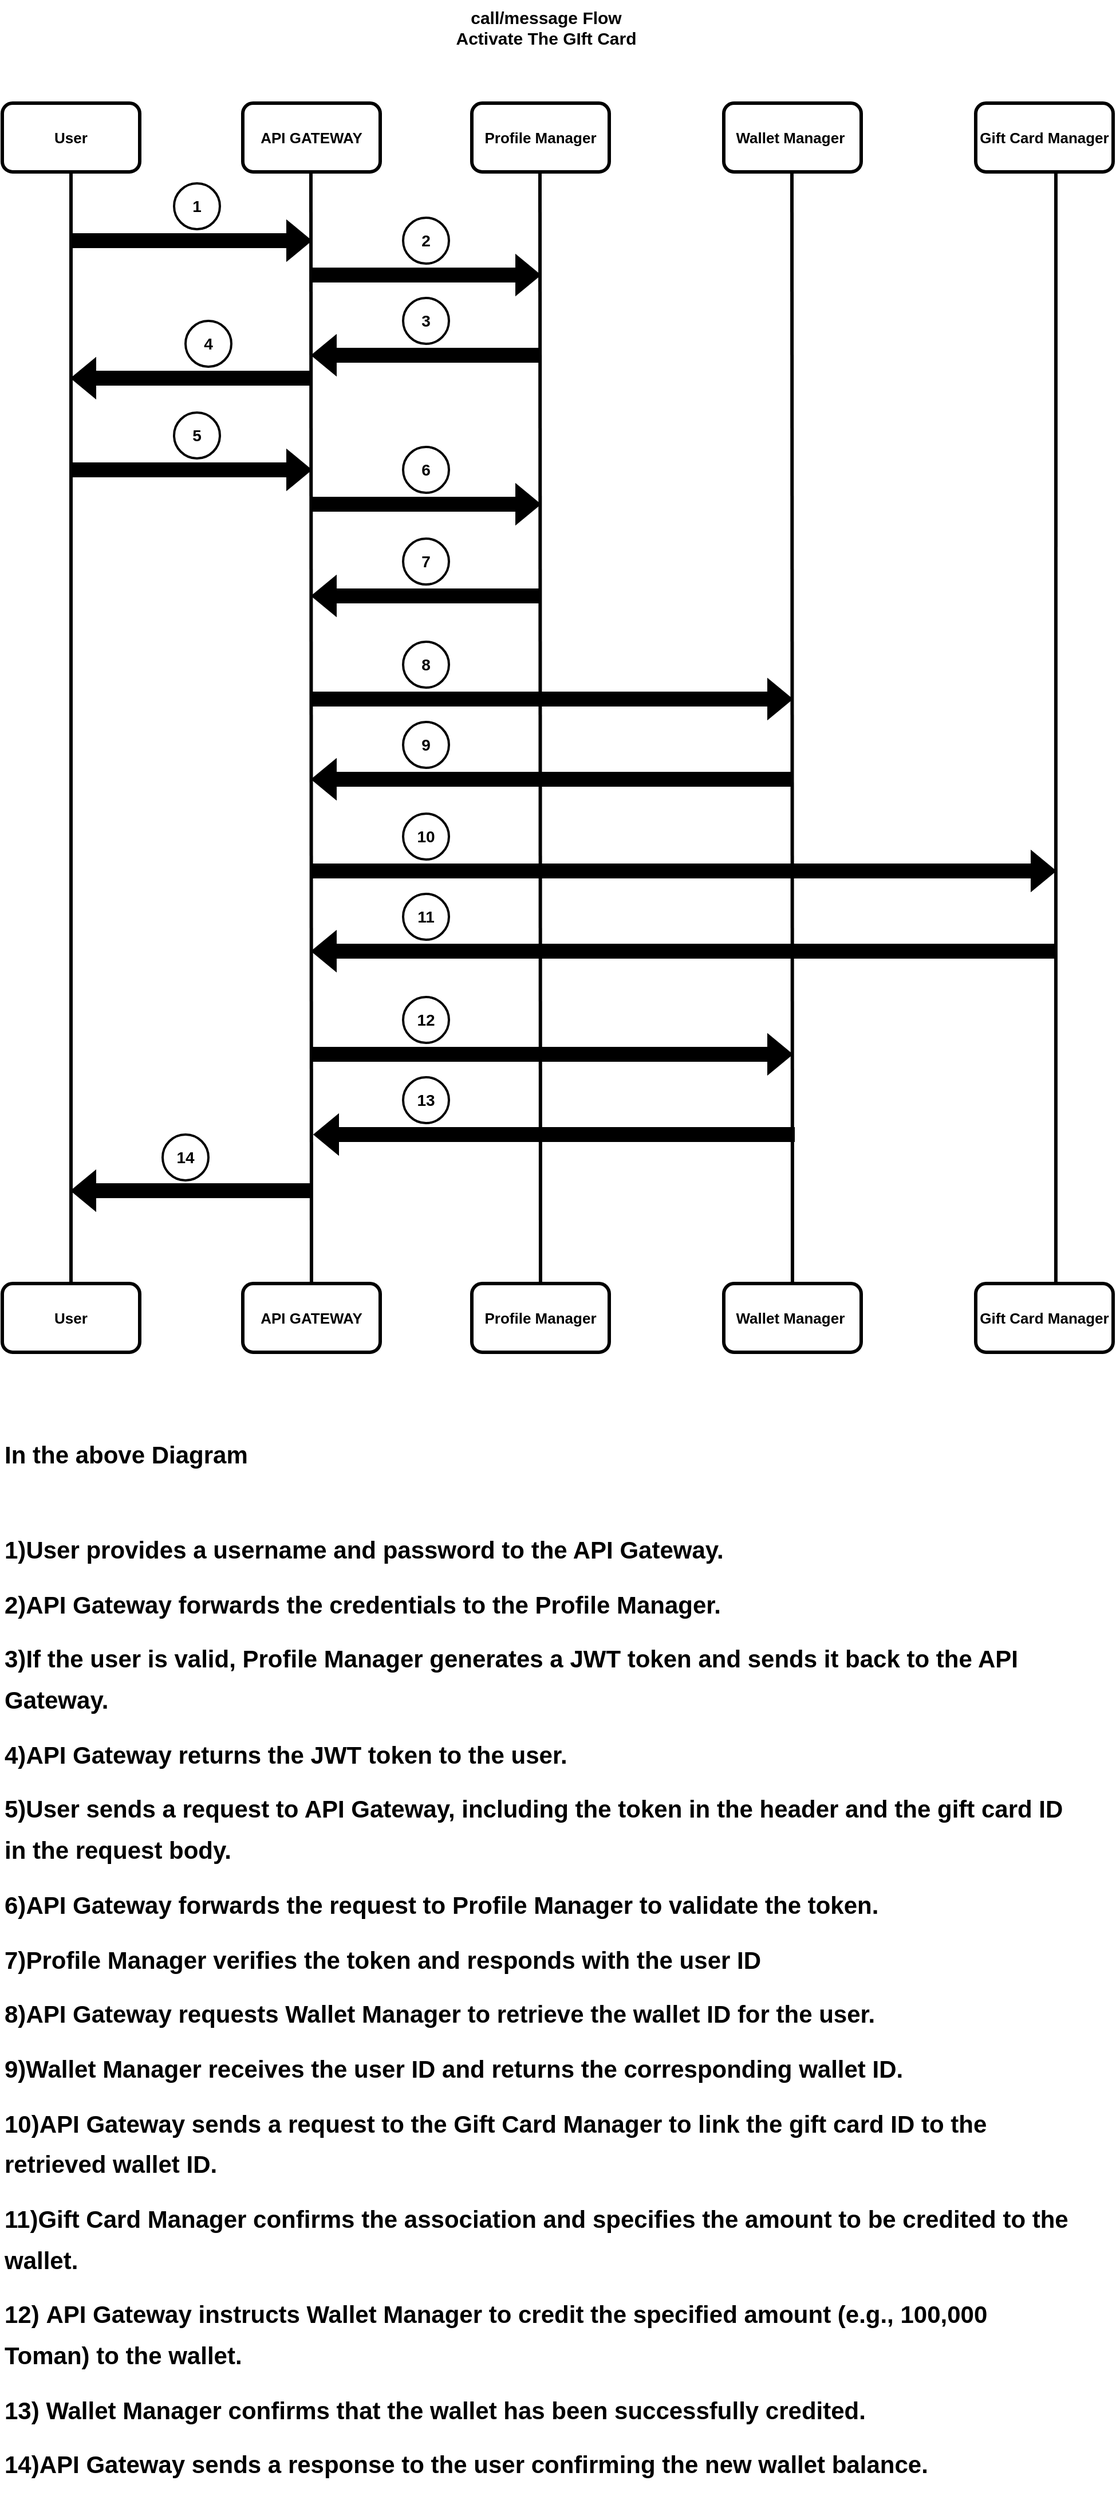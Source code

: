 <mxfile>
    <diagram id="5o81-kmXDzTtyveauIpv" name="Page-1">
        <mxGraphModel dx="2258" dy="1325" grid="1" gridSize="10" guides="1" tooltips="1" connect="1" arrows="1" fold="1" page="1" pageScale="1" pageWidth="850" pageHeight="1100" math="0" shadow="0">
            <root>
                <mxCell id="0"/>
                <mxCell id="1" parent="0"/>
                <mxCell id="2" value="&lt;b&gt;&lt;font style=&quot;font-size: 15px;&quot;&gt;call/message Flow&lt;/font&gt;&lt;/b&gt;&lt;div&gt;&lt;b&gt;&lt;font style=&quot;font-size: 15px;&quot;&gt;Activate The GIft Card&lt;/font&gt;&lt;/b&gt;&lt;/div&gt;" style="text;html=1;whiteSpace=wrap;overflow=hidden;rounded=0;align=center;" vertex="1" parent="1">
                    <mxGeometry x="820" y="60" width="190" height="50" as="geometry"/>
                </mxCell>
                <mxCell id="3" value="" style="endArrow=none;html=1;rounded=0;strokeColor=default;strokeWidth=3;" edge="1" parent="1" source="37">
                    <mxGeometry width="50" height="50" relative="1" as="geometry">
                        <mxPoint x="450" y="260" as="sourcePoint"/>
                        <mxPoint x="500" y="210" as="targetPoint"/>
                    </mxGeometry>
                </mxCell>
                <mxCell id="4" value="" style="endArrow=none;html=1;rounded=0;strokeColor=default;strokeWidth=3;" edge="1" parent="1" source="38">
                    <mxGeometry width="50" height="50" relative="1" as="geometry">
                        <mxPoint x="709.5" y="900" as="sourcePoint"/>
                        <mxPoint x="709.5" y="210" as="targetPoint"/>
                    </mxGeometry>
                </mxCell>
                <mxCell id="5" value="" style="endArrow=none;html=1;rounded=0;strokeColor=default;strokeWidth=3;exitX=0.583;exitY=0.167;exitDx=0;exitDy=0;exitPerimeter=0;" edge="1" parent="1" source="41">
                    <mxGeometry width="50" height="50" relative="1" as="geometry">
                        <mxPoint x="1360" y="900" as="sourcePoint"/>
                        <mxPoint x="1360" y="210" as="targetPoint"/>
                    </mxGeometry>
                </mxCell>
                <mxCell id="6" value="" style="endArrow=none;html=1;rounded=0;strokeColor=default;strokeWidth=3;" edge="1" parent="1" source="40">
                    <mxGeometry width="50" height="50" relative="1" as="geometry">
                        <mxPoint x="1129.5" y="900" as="sourcePoint"/>
                        <mxPoint x="1129.5" y="210" as="targetPoint"/>
                    </mxGeometry>
                </mxCell>
                <mxCell id="7" value="" style="endArrow=none;html=1;rounded=0;strokeColor=default;strokeWidth=3;" edge="1" parent="1" source="39">
                    <mxGeometry width="50" height="50" relative="1" as="geometry">
                        <mxPoint x="909.5" y="900" as="sourcePoint"/>
                        <mxPoint x="909.5" y="210" as="targetPoint"/>
                    </mxGeometry>
                </mxCell>
                <mxCell id="8" value="User" style="rounded=1;whiteSpace=wrap;html=1;fontSize=13;fontStyle=1;strokeWidth=3;" vertex="1" parent="1">
                    <mxGeometry x="440" y="150" width="120" height="60" as="geometry"/>
                </mxCell>
                <mxCell id="9" value="API GATEWAY" style="rounded=1;whiteSpace=wrap;html=1;fontSize=13;fontStyle=1;strokeWidth=3;" vertex="1" parent="1">
                    <mxGeometry x="650" y="150" width="120" height="60" as="geometry"/>
                </mxCell>
                <mxCell id="10" value="Wallet Manager&amp;nbsp;" style="rounded=1;whiteSpace=wrap;html=1;fontSize=13;fontStyle=1;strokeWidth=3;" vertex="1" parent="1">
                    <mxGeometry x="1070" y="150" width="120" height="60" as="geometry"/>
                </mxCell>
                <mxCell id="11" value="Gift Card Manager" style="rounded=1;whiteSpace=wrap;html=1;fontSize=13;fontStyle=1;strokeWidth=3;" vertex="1" parent="1">
                    <mxGeometry x="1290" y="150" width="120" height="60" as="geometry"/>
                </mxCell>
                <mxCell id="12" value="Profile Manager" style="rounded=1;whiteSpace=wrap;html=1;fontSize=13;fontStyle=1;strokeWidth=3;" vertex="1" parent="1">
                    <mxGeometry x="850" y="150" width="120" height="60" as="geometry"/>
                </mxCell>
                <mxCell id="13" value="" style="shape=flexArrow;endArrow=classic;html=1;rounded=0;strokeWidth=2;fillColor=#000000;" edge="1" parent="1">
                    <mxGeometry width="50" height="50" relative="1" as="geometry">
                        <mxPoint x="500" y="270" as="sourcePoint"/>
                        <mxPoint x="710" y="270" as="targetPoint"/>
                    </mxGeometry>
                </mxCell>
                <mxCell id="14" value="" style="shape=flexArrow;endArrow=classic;html=1;rounded=0;strokeWidth=2;fillColor=#000000;" edge="1" parent="1">
                    <mxGeometry width="50" height="50" relative="1" as="geometry">
                        <mxPoint x="710" y="300" as="sourcePoint"/>
                        <mxPoint x="910" y="300" as="targetPoint"/>
                    </mxGeometry>
                </mxCell>
                <mxCell id="15" value="" style="shape=flexArrow;endArrow=classic;html=1;rounded=0;strokeWidth=2;fillColor=#000000;" edge="1" parent="1">
                    <mxGeometry width="50" height="50" relative="1" as="geometry">
                        <mxPoint x="910" y="370" as="sourcePoint"/>
                        <mxPoint x="710" y="370" as="targetPoint"/>
                    </mxGeometry>
                </mxCell>
                <mxCell id="16" value="" style="shape=flexArrow;endArrow=classic;html=1;rounded=0;strokeWidth=2;fillColor=#000000;" edge="1" parent="1">
                    <mxGeometry width="50" height="50" relative="1" as="geometry">
                        <mxPoint x="710" y="390" as="sourcePoint"/>
                        <mxPoint x="500" y="390" as="targetPoint"/>
                    </mxGeometry>
                </mxCell>
                <mxCell id="17" value="&lt;b&gt;&lt;font style=&quot;font-size: 14px;&quot;&gt;1&lt;/font&gt;&lt;/b&gt;" style="ellipse;whiteSpace=wrap;html=1;aspect=fixed;fillColor=none;strokeWidth=2;" vertex="1" parent="1">
                    <mxGeometry x="590" y="220" width="40" height="40" as="geometry"/>
                </mxCell>
                <mxCell id="18" value="&lt;b&gt;&lt;font style=&quot;font-size: 14px;&quot;&gt;4&lt;/font&gt;&lt;/b&gt;" style="ellipse;whiteSpace=wrap;html=1;aspect=fixed;fillColor=none;strokeWidth=2;" vertex="1" parent="1">
                    <mxGeometry x="600" y="340" width="40" height="40" as="geometry"/>
                </mxCell>
                <mxCell id="19" value="&lt;b&gt;&lt;font style=&quot;font-size: 14px;&quot;&gt;3&lt;/font&gt;&lt;/b&gt;" style="ellipse;whiteSpace=wrap;html=1;aspect=fixed;fillColor=none;strokeWidth=2;" vertex="1" parent="1">
                    <mxGeometry x="790" y="320" width="40" height="40" as="geometry"/>
                </mxCell>
                <mxCell id="20" value="&lt;b&gt;&lt;font style=&quot;font-size: 14px;&quot;&gt;2&lt;/font&gt;&lt;/b&gt;" style="ellipse;whiteSpace=wrap;html=1;aspect=fixed;fillColor=none;strokeWidth=2;" vertex="1" parent="1">
                    <mxGeometry x="790" y="250" width="40" height="40" as="geometry"/>
                </mxCell>
                <mxCell id="21" value="" style="shape=flexArrow;endArrow=classic;html=1;rounded=0;strokeWidth=2;fillColor=#000000;" edge="1" parent="1">
                    <mxGeometry width="50" height="50" relative="1" as="geometry">
                        <mxPoint x="500" y="470" as="sourcePoint"/>
                        <mxPoint x="710" y="470" as="targetPoint"/>
                    </mxGeometry>
                </mxCell>
                <mxCell id="22" value="" style="shape=flexArrow;endArrow=classic;html=1;rounded=0;strokeWidth=2;fillColor=#000000;" edge="1" parent="1">
                    <mxGeometry width="50" height="50" relative="1" as="geometry">
                        <mxPoint x="710" y="500" as="sourcePoint"/>
                        <mxPoint x="910" y="500" as="targetPoint"/>
                    </mxGeometry>
                </mxCell>
                <mxCell id="23" value="" style="shape=flexArrow;endArrow=classic;html=1;rounded=0;strokeWidth=2;fillColor=#000000;" edge="1" parent="1">
                    <mxGeometry width="50" height="50" relative="1" as="geometry">
                        <mxPoint x="910" y="580" as="sourcePoint"/>
                        <mxPoint x="710" y="580" as="targetPoint"/>
                    </mxGeometry>
                </mxCell>
                <mxCell id="24" value="&lt;b&gt;&lt;font style=&quot;font-size: 14px;&quot;&gt;5&lt;/font&gt;&lt;/b&gt;" style="ellipse;whiteSpace=wrap;html=1;aspect=fixed;fillColor=none;strokeWidth=2;" vertex="1" parent="1">
                    <mxGeometry x="590" y="420" width="40" height="40" as="geometry"/>
                </mxCell>
                <mxCell id="25" value="&lt;b&gt;&lt;font style=&quot;font-size: 14px;&quot;&gt;6&lt;/font&gt;&lt;/b&gt;" style="ellipse;whiteSpace=wrap;html=1;aspect=fixed;fillColor=none;strokeWidth=2;" vertex="1" parent="1">
                    <mxGeometry x="790" y="450" width="40" height="40" as="geometry"/>
                </mxCell>
                <mxCell id="26" value="&lt;b&gt;&lt;font style=&quot;font-size: 14px;&quot;&gt;7&lt;/font&gt;&lt;/b&gt;" style="ellipse;whiteSpace=wrap;html=1;aspect=fixed;fillColor=none;strokeWidth=2;" vertex="1" parent="1">
                    <mxGeometry x="790" y="530" width="40" height="40" as="geometry"/>
                </mxCell>
                <mxCell id="27" value="" style="shape=flexArrow;endArrow=classic;html=1;rounded=0;strokeWidth=2;fillColor=#000000;" edge="1" parent="1">
                    <mxGeometry width="50" height="50" relative="1" as="geometry">
                        <mxPoint x="710" y="670" as="sourcePoint"/>
                        <mxPoint x="1130" y="670" as="targetPoint"/>
                    </mxGeometry>
                </mxCell>
                <mxCell id="28" value="" style="shape=flexArrow;endArrow=classic;html=1;rounded=0;strokeWidth=2;fillColor=#000000;" edge="1" parent="1">
                    <mxGeometry width="50" height="50" relative="1" as="geometry">
                        <mxPoint x="1130" y="740" as="sourcePoint"/>
                        <mxPoint x="710" y="740" as="targetPoint"/>
                    </mxGeometry>
                </mxCell>
                <mxCell id="29" value="&lt;b&gt;&lt;font style=&quot;font-size: 14px;&quot;&gt;8&lt;/font&gt;&lt;/b&gt;" style="ellipse;whiteSpace=wrap;html=1;aspect=fixed;fillColor=none;strokeWidth=2;" vertex="1" parent="1">
                    <mxGeometry x="790" y="620" width="40" height="40" as="geometry"/>
                </mxCell>
                <mxCell id="30" value="&lt;b&gt;&lt;font style=&quot;font-size: 14px;&quot;&gt;9&lt;/font&gt;&lt;/b&gt;" style="ellipse;whiteSpace=wrap;html=1;aspect=fixed;fillColor=none;strokeWidth=2;" vertex="1" parent="1">
                    <mxGeometry x="790" y="690" width="40" height="40" as="geometry"/>
                </mxCell>
                <mxCell id="31" value="" style="shape=flexArrow;endArrow=classic;html=1;rounded=0;strokeWidth=2;fillColor=#000000;" edge="1" parent="1">
                    <mxGeometry width="50" height="50" relative="1" as="geometry">
                        <mxPoint x="710" y="820" as="sourcePoint"/>
                        <mxPoint x="1360" y="820" as="targetPoint"/>
                    </mxGeometry>
                </mxCell>
                <mxCell id="32" value="&lt;b&gt;&lt;font style=&quot;font-size: 14px;&quot;&gt;10&lt;/font&gt;&lt;/b&gt;" style="ellipse;whiteSpace=wrap;html=1;aspect=fixed;fillColor=none;strokeWidth=2;" vertex="1" parent="1">
                    <mxGeometry x="790" y="770" width="40" height="40" as="geometry"/>
                </mxCell>
                <mxCell id="33" value="" style="shape=flexArrow;endArrow=classic;html=1;rounded=0;strokeWidth=2;fillColor=#000000;" edge="1" parent="1">
                    <mxGeometry width="50" height="50" relative="1" as="geometry">
                        <mxPoint x="1360" y="890" as="sourcePoint"/>
                        <mxPoint x="710" y="890" as="targetPoint"/>
                    </mxGeometry>
                </mxCell>
                <mxCell id="34" value="&lt;b&gt;&lt;font style=&quot;font-size: 14px;&quot;&gt;11&lt;/font&gt;&lt;/b&gt;" style="ellipse;whiteSpace=wrap;html=1;aspect=fixed;fillColor=none;strokeWidth=2;" vertex="1" parent="1">
                    <mxGeometry x="790" y="840" width="40" height="40" as="geometry"/>
                </mxCell>
                <mxCell id="35" value="" style="shape=flexArrow;endArrow=classic;html=1;rounded=0;strokeWidth=2;fillColor=#000000;" edge="1" parent="1">
                    <mxGeometry width="50" height="50" relative="1" as="geometry">
                        <mxPoint x="710" y="980" as="sourcePoint"/>
                        <mxPoint x="1130" y="980" as="targetPoint"/>
                    </mxGeometry>
                </mxCell>
                <mxCell id="36" value="" style="group" vertex="1" connectable="0" parent="1">
                    <mxGeometry x="440" y="1180" width="970" height="60" as="geometry"/>
                </mxCell>
                <mxCell id="37" value="User" style="rounded=1;whiteSpace=wrap;html=1;fontSize=13;fontStyle=1;strokeWidth=3;" vertex="1" parent="36">
                    <mxGeometry width="120" height="60" as="geometry"/>
                </mxCell>
                <mxCell id="38" value="API GATEWAY" style="rounded=1;whiteSpace=wrap;html=1;fontSize=13;fontStyle=1;strokeWidth=3;" vertex="1" parent="36">
                    <mxGeometry x="210" width="120" height="60" as="geometry"/>
                </mxCell>
                <mxCell id="39" value="Profile Manager" style="rounded=1;whiteSpace=wrap;html=1;fontSize=13;fontStyle=1;strokeWidth=3;" vertex="1" parent="36">
                    <mxGeometry x="410" width="120" height="60" as="geometry"/>
                </mxCell>
                <mxCell id="40" value="Wallet Manager&amp;nbsp;" style="rounded=1;whiteSpace=wrap;html=1;fontSize=13;fontStyle=1;strokeWidth=3;" vertex="1" parent="36">
                    <mxGeometry x="630" width="120" height="60" as="geometry"/>
                </mxCell>
                <mxCell id="41" value="Gift Card Manager" style="rounded=1;whiteSpace=wrap;html=1;fontSize=13;fontStyle=1;strokeWidth=3;" vertex="1" parent="36">
                    <mxGeometry x="850" width="120" height="60" as="geometry"/>
                </mxCell>
                <mxCell id="42" value="" style="shape=flexArrow;endArrow=classic;html=1;rounded=0;strokeWidth=2;fillColor=#000000;" edge="1" parent="1">
                    <mxGeometry width="50" height="50" relative="1" as="geometry">
                        <mxPoint x="1132" y="1050" as="sourcePoint"/>
                        <mxPoint x="712" y="1050" as="targetPoint"/>
                    </mxGeometry>
                </mxCell>
                <mxCell id="43" value="" style="shape=flexArrow;endArrow=classic;html=1;rounded=0;strokeWidth=2;fillColor=#000000;" edge="1" parent="1">
                    <mxGeometry width="50" height="50" relative="1" as="geometry">
                        <mxPoint x="710" y="1099" as="sourcePoint"/>
                        <mxPoint x="500" y="1099" as="targetPoint"/>
                    </mxGeometry>
                </mxCell>
                <mxCell id="44" value="&lt;b&gt;&lt;font style=&quot;font-size: 14px;&quot;&gt;12&lt;/font&gt;&lt;/b&gt;" style="ellipse;whiteSpace=wrap;html=1;aspect=fixed;fillColor=none;strokeWidth=2;" vertex="1" parent="1">
                    <mxGeometry x="790" y="930" width="40" height="40" as="geometry"/>
                </mxCell>
                <mxCell id="45" value="&lt;b&gt;&lt;font style=&quot;font-size: 14px;&quot;&gt;13&lt;/font&gt;&lt;/b&gt;" style="ellipse;whiteSpace=wrap;html=1;aspect=fixed;fillColor=none;strokeWidth=2;" vertex="1" parent="1">
                    <mxGeometry x="790" y="1000" width="40" height="40" as="geometry"/>
                </mxCell>
                <mxCell id="46" value="&lt;b&gt;&lt;font style=&quot;font-size: 14px;&quot;&gt;14&lt;/font&gt;&lt;/b&gt;" style="ellipse;whiteSpace=wrap;html=1;aspect=fixed;fillColor=none;strokeWidth=2;" vertex="1" parent="1">
                    <mxGeometry x="580" y="1050" width="40" height="40" as="geometry"/>
                </mxCell>
                <mxCell id="47" value="&lt;div style=&quot;line-height: 170%;&quot;&gt;&lt;p data-end=&quot;60&quot; data-start=&quot;34&quot;&gt;&lt;b style=&quot;background-color: transparent; color: light-dark(rgb(0, 0, 0), rgb(255, 255, 255));&quot;&gt;&lt;font style=&quot;font-size: 21px; line-height: 170%;&quot;&gt;In the above Diagram&lt;/font&gt;&lt;/b&gt;&lt;/p&gt;&lt;p data-end=&quot;60&quot; data-start=&quot;34&quot;&gt;&lt;b style=&quot;background-color: transparent; color: light-dark(rgb(0, 0, 0), rgb(255, 255, 255));&quot;&gt;&lt;font style=&quot;font-size: 21px;&quot;&gt;&lt;br&gt;&lt;/font&gt;&lt;/b&gt;&lt;/p&gt;&lt;p data-end=&quot;60&quot; data-start=&quot;34&quot;&gt;&lt;font style=&quot;font-size: 21px; line-height: 170%;&quot;&gt;&lt;b style=&quot;background-color: transparent; color: light-dark(rgb(0, 0, 0), rgb(255, 255, 255));&quot;&gt;1)&lt;/b&gt;&lt;b style=&quot;background-color: transparent; color: light-dark(rgb(0, 0, 0), rgb(255, 255, 255));&quot;&gt;User provides a username and password to the API Gateway.&lt;/b&gt;&lt;/font&gt;&lt;/p&gt;&lt;p data-end=&quot;60&quot; data-start=&quot;34&quot;&gt;&lt;b style=&quot;background-color: transparent; color: light-dark(rgb(0, 0, 0), rgb(255, 255, 255));&quot;&gt;&lt;font style=&quot;font-size: 21px; line-height: 170%;&quot;&gt;2)API Gateway forwards the credentials to the Profile Manager.&lt;/font&gt;&lt;/b&gt;&lt;/p&gt;&lt;p data-end=&quot;60&quot; data-start=&quot;34&quot;&gt;&lt;font style=&quot;font-size: 21px; line-height: 170%;&quot;&gt;&lt;b style=&quot;background-color: transparent; color: light-dark(rgb(0, 0, 0), rgb(255, 255, 255));&quot;&gt;3)&lt;/b&gt;&lt;b style=&quot;background-color: transparent; color: light-dark(rgb(0, 0, 0), rgb(255, 255, 255));&quot;&gt;If the user is valid, Profile Manager generates a JWT token and sends it back to the API Gateway.&lt;/b&gt;&lt;/font&gt;&lt;/p&gt;&lt;p data-end=&quot;60&quot; data-start=&quot;34&quot;&gt;&lt;font style=&quot;font-size: 21px; line-height: 170%;&quot;&gt;&lt;b style=&quot;background-color: transparent; color: light-dark(rgb(0, 0, 0), rgb(255, 255, 255));&quot;&gt;4)&lt;/b&gt;&lt;b style=&quot;background-color: transparent; color: light-dark(rgb(0, 0, 0), rgb(255, 255, 255));&quot;&gt;API Gateway returns the JWT token to the user.&lt;/b&gt;&lt;/font&gt;&lt;/p&gt;&lt;p data-end=&quot;60&quot; data-start=&quot;34&quot;&gt;&lt;b style=&quot;background-color: transparent; color: light-dark(rgb(0, 0, 0), rgb(255, 255, 255));&quot;&gt;&lt;font style=&quot;font-size: 21px; line-height: 170%;&quot;&gt;5)User sends a request to API Gateway, including the token in the header and the gift card ID in the request body.&lt;/font&gt;&lt;/b&gt;&lt;/p&gt;&lt;p data-end=&quot;60&quot; data-start=&quot;34&quot;&gt;&lt;font style=&quot;font-size: 21px; line-height: 170%;&quot;&gt;&lt;b style=&quot;background-color: transparent; color: light-dark(rgb(0, 0, 0), rgb(255, 255, 255));&quot;&gt;6)&lt;/b&gt;&lt;b style=&quot;background-color: transparent; color: light-dark(rgb(0, 0, 0), rgb(255, 255, 255));&quot;&gt;API Gateway forwards the request to Profile Manager to validate the token.&lt;/b&gt;&lt;/font&gt;&lt;/p&gt;&lt;p data-end=&quot;60&quot; data-start=&quot;34&quot;&gt;&lt;font style=&quot;font-size: 21px; line-height: 170%;&quot;&gt;&lt;b style=&quot;background-color: transparent; color: light-dark(rgb(0, 0, 0), rgb(255, 255, 255));&quot;&gt;7)&lt;/b&gt;&lt;b style=&quot;background-color: transparent; color: light-dark(rgb(0, 0, 0), rgb(255, 255, 255));&quot;&gt;Profile Manager verifies the token and responds with the user ID&lt;/b&gt;&lt;/font&gt;&lt;/p&gt;&lt;p data-end=&quot;60&quot; data-start=&quot;34&quot;&gt;&lt;font style=&quot;font-size: 21px; line-height: 170%;&quot;&gt;&lt;b style=&quot;background-color: transparent; color: light-dark(rgb(0, 0, 0), rgb(255, 255, 255));&quot;&gt;8)&lt;/b&gt;&lt;b style=&quot;background-color: transparent; color: light-dark(rgb(0, 0, 0), rgb(255, 255, 255));&quot;&gt;API Gateway requests Wallet Manager to retrieve the wallet ID for the user.&lt;/b&gt;&lt;/font&gt;&lt;/p&gt;&lt;p data-end=&quot;60&quot; data-start=&quot;34&quot;&gt;&lt;b style=&quot;background-color: transparent; color: light-dark(rgb(0, 0, 0), rgb(255, 255, 255));&quot;&gt;&lt;font style=&quot;font-size: 21px; line-height: 170%;&quot;&gt;9)Wallet Manager receives the user ID and returns the corresponding wallet ID.&lt;/font&gt;&lt;/b&gt;&lt;/p&gt;&lt;p data-end=&quot;60&quot; data-start=&quot;34&quot;&gt;&lt;font style=&quot;font-size: 21px; line-height: 170%;&quot;&gt;&lt;b style=&quot;background-color: transparent; color: light-dark(rgb(0, 0, 0), rgb(255, 255, 255));&quot;&gt;10)&lt;/b&gt;&lt;b style=&quot;background-color: transparent; color: light-dark(rgb(0, 0, 0), rgb(255, 255, 255));&quot;&gt;API Gateway sends a request to the Gift Card Manager to link the gift card ID to the retrieved wallet ID.&lt;/b&gt;&lt;/font&gt;&lt;/p&gt;&lt;p data-end=&quot;60&quot; data-start=&quot;34&quot;&gt;&lt;b style=&quot;background-color: transparent; color: light-dark(rgb(0, 0, 0), rgb(255, 255, 255));&quot;&gt;&lt;font style=&quot;font-size: 21px; line-height: 170%;&quot;&gt;11)Gift Card Manager confirms the association and specifies the amount to be credited to the wallet.&lt;/font&gt;&lt;/b&gt;&lt;/p&gt;&lt;p data-end=&quot;60&quot; data-start=&quot;34&quot;&gt;&lt;font style=&quot;font-size: 21px; line-height: 170%;&quot;&gt;&lt;b style=&quot;background-color: transparent; color: light-dark(rgb(0, 0, 0), rgb(255, 255, 255));&quot;&gt;12)&amp;nbsp;&lt;/b&gt;&lt;b style=&quot;background-color: transparent; color: light-dark(rgb(0, 0, 0), rgb(255, 255, 255));&quot;&gt;API Gateway instructs Wallet Manager to credit the specified amount (e.g., 100,000 Toman) to the wallet.&lt;/b&gt;&lt;/font&gt;&lt;/p&gt;&lt;p data-end=&quot;60&quot; data-start=&quot;34&quot;&gt;&lt;font style=&quot;font-size: 21px; line-height: 170%;&quot;&gt;&lt;b style=&quot;background-color: transparent; color: light-dark(rgb(0, 0, 0), rgb(255, 255, 255));&quot;&gt;13)&amp;nbsp;&lt;/b&gt;&lt;b style=&quot;background-color: transparent; color: light-dark(rgb(0, 0, 0), rgb(255, 255, 255));&quot;&gt;Wallet Manager confirms that the wallet has been successfully credited.&lt;/b&gt;&lt;/font&gt;&lt;/p&gt;&lt;p data-end=&quot;60&quot; data-start=&quot;34&quot;&gt;&lt;b style=&quot;background-color: transparent; color: light-dark(rgb(0, 0, 0), rgb(255, 255, 255));&quot;&gt;&lt;font style=&quot;font-size: 21px; line-height: 170%;&quot;&gt;14)API Gateway sends a response to the user confirming the new wallet balance.&lt;/font&gt;&lt;/b&gt;&lt;/p&gt;&lt;/div&gt;" style="text;html=1;align=left;verticalAlign=middle;whiteSpace=wrap;rounded=0;" vertex="1" parent="1">
                    <mxGeometry x="440" y="1640" width="940" height="260" as="geometry"/>
                </mxCell>
            </root>
        </mxGraphModel>
    </diagram>
</mxfile>